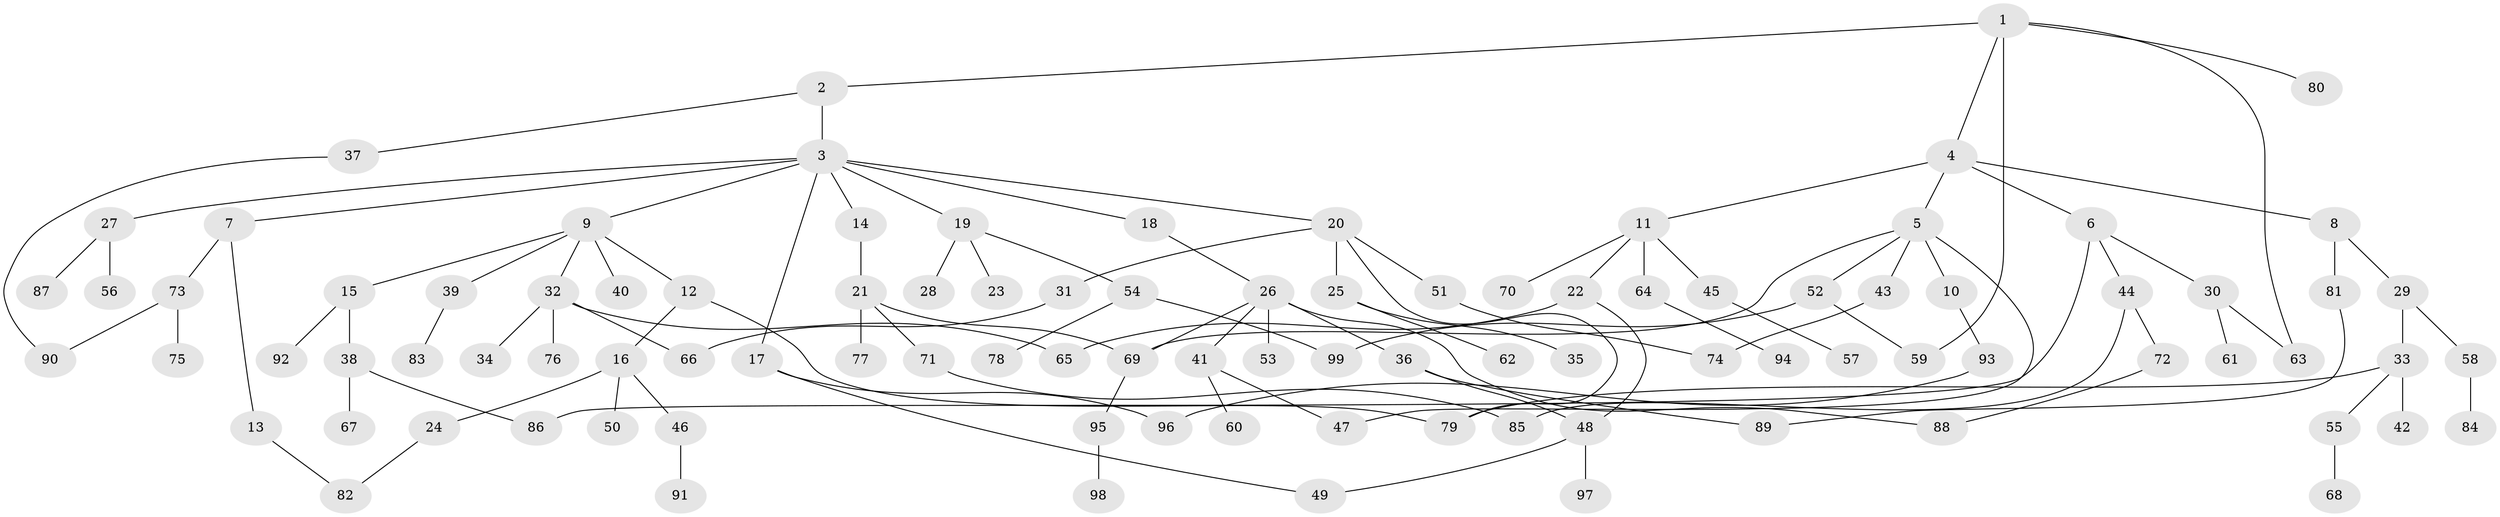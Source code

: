 // Generated by graph-tools (version 1.1) at 2025/42/03/09/25 04:42:10]
// undirected, 99 vertices, 118 edges
graph export_dot {
graph [start="1"]
  node [color=gray90,style=filled];
  1;
  2;
  3;
  4;
  5;
  6;
  7;
  8;
  9;
  10;
  11;
  12;
  13;
  14;
  15;
  16;
  17;
  18;
  19;
  20;
  21;
  22;
  23;
  24;
  25;
  26;
  27;
  28;
  29;
  30;
  31;
  32;
  33;
  34;
  35;
  36;
  37;
  38;
  39;
  40;
  41;
  42;
  43;
  44;
  45;
  46;
  47;
  48;
  49;
  50;
  51;
  52;
  53;
  54;
  55;
  56;
  57;
  58;
  59;
  60;
  61;
  62;
  63;
  64;
  65;
  66;
  67;
  68;
  69;
  70;
  71;
  72;
  73;
  74;
  75;
  76;
  77;
  78;
  79;
  80;
  81;
  82;
  83;
  84;
  85;
  86;
  87;
  88;
  89;
  90;
  91;
  92;
  93;
  94;
  95;
  96;
  97;
  98;
  99;
  1 -- 2;
  1 -- 4;
  1 -- 59;
  1 -- 63;
  1 -- 80;
  2 -- 3;
  2 -- 37;
  3 -- 7;
  3 -- 9;
  3 -- 14;
  3 -- 17;
  3 -- 18;
  3 -- 19;
  3 -- 20;
  3 -- 27;
  4 -- 5;
  4 -- 6;
  4 -- 8;
  4 -- 11;
  5 -- 10;
  5 -- 43;
  5 -- 47;
  5 -- 52;
  5 -- 69;
  6 -- 30;
  6 -- 44;
  6 -- 86;
  7 -- 13;
  7 -- 73;
  8 -- 29;
  8 -- 81;
  9 -- 12;
  9 -- 15;
  9 -- 32;
  9 -- 39;
  9 -- 40;
  10 -- 93;
  11 -- 22;
  11 -- 45;
  11 -- 64;
  11 -- 70;
  12 -- 16;
  12 -- 79;
  13 -- 82;
  14 -- 21;
  15 -- 38;
  15 -- 92;
  16 -- 24;
  16 -- 46;
  16 -- 50;
  17 -- 96;
  17 -- 49;
  18 -- 26;
  19 -- 23;
  19 -- 28;
  19 -- 54;
  20 -- 25;
  20 -- 31;
  20 -- 51;
  20 -- 79;
  21 -- 71;
  21 -- 77;
  21 -- 69;
  22 -- 48;
  22 -- 65;
  24 -- 82;
  25 -- 35;
  25 -- 62;
  26 -- 36;
  26 -- 41;
  26 -- 53;
  26 -- 88;
  26 -- 69;
  27 -- 56;
  27 -- 87;
  29 -- 33;
  29 -- 58;
  30 -- 61;
  30 -- 63;
  31 -- 66;
  32 -- 34;
  32 -- 76;
  32 -- 66;
  32 -- 65;
  33 -- 42;
  33 -- 55;
  33 -- 79;
  36 -- 89;
  36 -- 48;
  37 -- 90;
  38 -- 67;
  38 -- 86;
  39 -- 83;
  41 -- 60;
  41 -- 47;
  43 -- 74;
  44 -- 72;
  44 -- 85;
  45 -- 57;
  46 -- 91;
  48 -- 49;
  48 -- 97;
  51 -- 74;
  52 -- 99;
  52 -- 59;
  54 -- 78;
  54 -- 99;
  55 -- 68;
  58 -- 84;
  64 -- 94;
  69 -- 95;
  71 -- 85;
  72 -- 88;
  73 -- 75;
  73 -- 90;
  81 -- 89;
  93 -- 96;
  95 -- 98;
}
